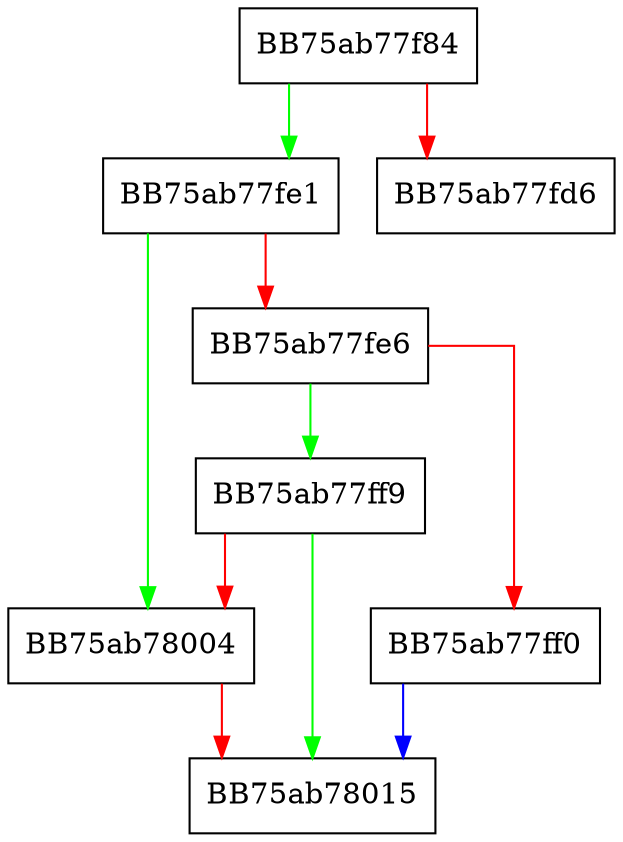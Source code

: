 digraph CCheckpointScanParams {
  node [shape="box"];
  graph [splines=ortho];
  BB75ab77f84 -> BB75ab77fe1 [color="green"];
  BB75ab77f84 -> BB75ab77fd6 [color="red"];
  BB75ab77fe1 -> BB75ab78004 [color="green"];
  BB75ab77fe1 -> BB75ab77fe6 [color="red"];
  BB75ab77fe6 -> BB75ab77ff9 [color="green"];
  BB75ab77fe6 -> BB75ab77ff0 [color="red"];
  BB75ab77ff0 -> BB75ab78015 [color="blue"];
  BB75ab77ff9 -> BB75ab78015 [color="green"];
  BB75ab77ff9 -> BB75ab78004 [color="red"];
  BB75ab78004 -> BB75ab78015 [color="red"];
}